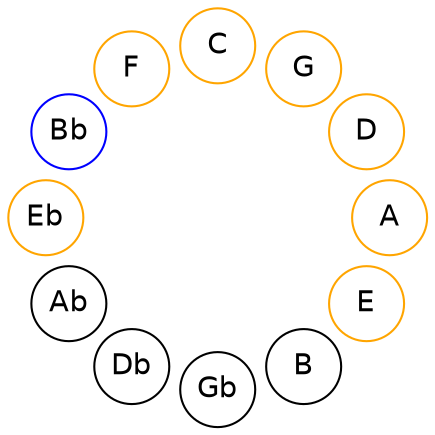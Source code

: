 
graph {

layout = circo;
mindist = .1

node [shape = circle, fontname = Helvetica, margin = 0]
edge [style=invis]

subgraph 1 {
	E -- B -- Gb -- Db -- Ab -- Eb -- Bb -- F -- C -- G -- D -- A -- E
}

E [color=orange];
Eb [color=orange];
Bb [color=blue];
F [color=orange];
C [color=orange];
G [color=orange];
D [color=orange];
A [color=orange];
}
